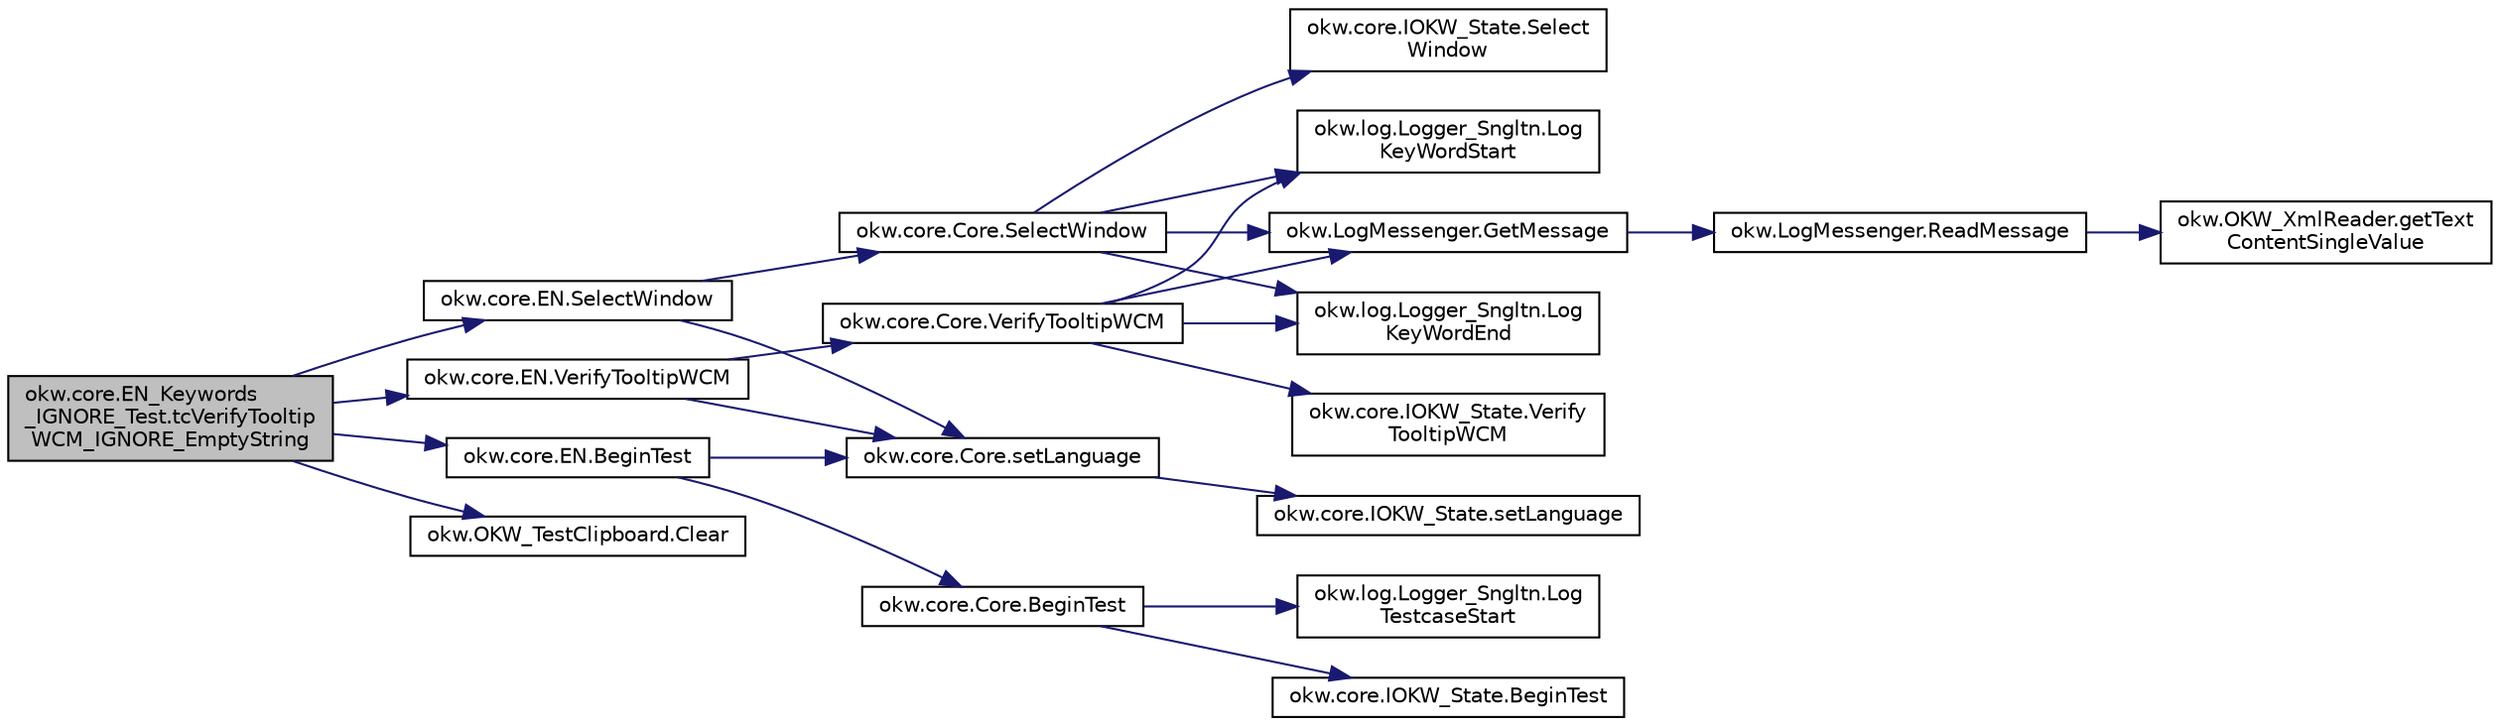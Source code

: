 digraph "okw.core.EN_Keywords_IGNORE_Test.tcVerifyTooltipWCM_IGNORE_EmptyString"
{
 // INTERACTIVE_SVG=YES
 // LATEX_PDF_SIZE
  edge [fontname="Helvetica",fontsize="10",labelfontname="Helvetica",labelfontsize="10"];
  node [fontname="Helvetica",fontsize="10",shape=record];
  rankdir="LR";
  Node1564 [label="okw.core.EN_Keywords\l_IGNORE_Test.tcVerifyTooltip\lWCM_IGNORE_EmptyString",height=0.2,width=0.4,color="black", fillcolor="grey75", style="filled", fontcolor="black",tooltip=" "];
  Node1564 -> Node1565 [color="midnightblue",fontsize="10",style="solid",fontname="Helvetica"];
  Node1565 [label="okw.core.EN.BeginTest",height=0.2,width=0.4,color="black", fillcolor="white", style="filled",URL="$classokw_1_1core_1_1_e_n.html#aef613b0a3e6bb8a9623984db145cae69",tooltip="Markiert den Anfang eines neuen Testfalls."];
  Node1565 -> Node1566 [color="midnightblue",fontsize="10",style="solid",fontname="Helvetica"];
  Node1566 [label="okw.core.Core.setLanguage",height=0.2,width=0.4,color="black", fillcolor="white", style="filled",URL="$classokw_1_1core_1_1_core.html#ab4e0f723d27cb11c944ec4c82c426100",tooltip="Setzt die Sprache auf den gegebenen wert Language."];
  Node1566 -> Node1567 [color="midnightblue",fontsize="10",style="solid",fontname="Helvetica"];
  Node1567 [label="okw.core.IOKW_State.setLanguage",height=0.2,width=0.4,color="black", fillcolor="white", style="filled",URL="$interfaceokw_1_1core_1_1_i_o_k_w___state.html#a866baa0bde08a47418f54d63bdb56097",tooltip="Interne Methode zum setzen der Sprache für die sprachabhängigen Ausgaben der Dokumentation (Log)."];
  Node1565 -> Node1568 [color="midnightblue",fontsize="10",style="solid",fontname="Helvetica"];
  Node1568 [label="okw.core.Core.BeginTest",height=0.2,width=0.4,color="black", fillcolor="white", style="filled",URL="$classokw_1_1core_1_1_core.html#acfefe92468c9eb9e951846372726c4d8",tooltip="Markiert den Anfang eines neuen Testfalls."];
  Node1568 -> Node1569 [color="midnightblue",fontsize="10",style="solid",fontname="Helvetica"];
  Node1569 [label="okw.log.Logger_Sngltn.Log\lTestcaseStart",height=0.2,width=0.4,color="black", fillcolor="white", style="filled",URL="$classokw_1_1log_1_1_logger___sngltn.html#a60f4ad59db847ae61df928f9920f3deb",tooltip="Ausgabe des Testfalls."];
  Node1568 -> Node1570 [color="midnightblue",fontsize="10",style="solid",fontname="Helvetica"];
  Node1570 [label="okw.core.IOKW_State.BeginTest",height=0.2,width=0.4,color="black", fillcolor="white", style="filled",URL="$interfaceokw_1_1core_1_1_i_o_k_w___state.html#ae5480ddb1fc37eade5d899d335bc4b13",tooltip="Markiert den Anfang eines neuen Testfalls."];
  Node1564 -> Node1571 [color="midnightblue",fontsize="10",style="solid",fontname="Helvetica"];
  Node1571 [label="okw.core.EN.SelectWindow",height=0.2,width=0.4,color="black", fillcolor="white", style="filled",URL="$classokw_1_1core_1_1_e_n.html#a2b61c2b39a9cfdbdfd25fe0e3d43785b",tooltip="Setzt den Kontext auf das gegebene Fenster."];
  Node1571 -> Node1566 [color="midnightblue",fontsize="10",style="solid",fontname="Helvetica"];
  Node1571 -> Node1572 [color="midnightblue",fontsize="10",style="solid",fontname="Helvetica"];
  Node1572 [label="okw.core.Core.SelectWindow",height=0.2,width=0.4,color="black", fillcolor="white", style="filled",URL="$classokw_1_1core_1_1_core.html#a6a68660eb5e34965522896e2a5c48314",tooltip="Setzt den Kontext auf das gegebene Fenster."];
  Node1572 -> Node1573 [color="midnightblue",fontsize="10",style="solid",fontname="Helvetica"];
  Node1573 [label="okw.log.Logger_Sngltn.Log\lKeyWordStart",height=0.2,width=0.4,color="black", fillcolor="white", style="filled",URL="$classokw_1_1log_1_1_logger___sngltn.html#a70ec25e200e00ecefc544e8fd371d2ef",tooltip="Ausgabe eines Schlüsselwortes."];
  Node1572 -> Node1574 [color="midnightblue",fontsize="10",style="solid",fontname="Helvetica"];
  Node1574 [label="okw.LogMessenger.GetMessage",height=0.2,width=0.4,color="black", fillcolor="white", style="filled",URL="$classokw_1_1_log_messenger.html#af225d1f037d47b3b085175c09d78bdd2",tooltip="Holt die Log-Meldung für MethodeNmae/Textkey ohne weitere Parameter."];
  Node1574 -> Node1575 [color="midnightblue",fontsize="10",style="solid",fontname="Helvetica"];
  Node1575 [label="okw.LogMessenger.ReadMessage",height=0.2,width=0.4,color="black", fillcolor="white", style="filled",URL="$classokw_1_1_log_messenger.html#a530cd6ab82ec82a04206a2e976ec06e3",tooltip="Interne Kernfunktion holt die Log-Meldung mit Platzhaltern aus der XML-Datei."];
  Node1575 -> Node1576 [color="midnightblue",fontsize="10",style="solid",fontname="Helvetica"];
  Node1576 [label="okw.OKW_XmlReader.getText\lContentSingleValue",height=0.2,width=0.4,color="black", fillcolor="white", style="filled",URL="$classokw_1_1_o_k_w___xml_reader.html#ab920b5335a2e1429c14cc5f8e79f39eb",tooltip="Lies den TextContent eines Tag."];
  Node1572 -> Node1577 [color="midnightblue",fontsize="10",style="solid",fontname="Helvetica"];
  Node1577 [label="okw.core.IOKW_State.Select\lWindow",height=0.2,width=0.4,color="black", fillcolor="white", style="filled",URL="$interfaceokw_1_1core_1_1_i_o_k_w___state.html#ad4fc9610ed5b1176590a45b55e6ac7f0",tooltip="Setzt den Kontext auf das gegebene Fenster."];
  Node1572 -> Node1578 [color="midnightblue",fontsize="10",style="solid",fontname="Helvetica"];
  Node1578 [label="okw.log.Logger_Sngltn.Log\lKeyWordEnd",height=0.2,width=0.4,color="black", fillcolor="white", style="filled",URL="$classokw_1_1log_1_1_logger___sngltn.html#aa7d2da98631d21644da70c187f03155e",tooltip="LogKeyWordEnd:"];
  Node1564 -> Node1579 [color="midnightblue",fontsize="10",style="solid",fontname="Helvetica"];
  Node1579 [label="okw.OKW_TestClipboard.Clear",height=0.2,width=0.4,color="black", fillcolor="white", style="filled",URL="$classokw_1_1_o_k_w___test_clipboard.html#a3d244f76e3d56d57e9b4b96378f9b293",tooltip="Resets all ClipBoard-Memmber to empty String = \"\" ."];
  Node1564 -> Node1580 [color="midnightblue",fontsize="10",style="solid",fontname="Helvetica"];
  Node1580 [label="okw.core.EN.VerifyTooltipWCM",height=0.2,width=0.4,color="black", fillcolor="white", style="filled",URL="$classokw_1_1core_1_1_e_n.html#aab0f2e51f9be09e36fbd27a5c8c88511",tooltip="Prüft den Tooltip-Text eines Objektes (in den meisten Fällen ist dies der angezeigte Text)."];
  Node1580 -> Node1566 [color="midnightblue",fontsize="10",style="solid",fontname="Helvetica"];
  Node1580 -> Node1581 [color="midnightblue",fontsize="10",style="solid",fontname="Helvetica"];
  Node1581 [label="okw.core.Core.VerifyTooltipWCM",height=0.2,width=0.4,color="black", fillcolor="white", style="filled",URL="$classokw_1_1core_1_1_core.html#a160aacb0d6817770fde1faeaf6749af3",tooltip="Prüft den Tooltip-Text eines Objektes (in den meisten Fällen ist dies der angezeigte Text)."];
  Node1581 -> Node1573 [color="midnightblue",fontsize="10",style="solid",fontname="Helvetica"];
  Node1581 -> Node1574 [color="midnightblue",fontsize="10",style="solid",fontname="Helvetica"];
  Node1581 -> Node1582 [color="midnightblue",fontsize="10",style="solid",fontname="Helvetica"];
  Node1582 [label="okw.core.IOKW_State.Verify\lTooltipWCM",height=0.2,width=0.4,color="black", fillcolor="white", style="filled",URL="$interfaceokw_1_1core_1_1_i_o_k_w___state.html#a5eeafdd7f415970cddcec31fa642da02",tooltip="Prüft den Tooltip-Text eines Objektes (in den meisten Fällen ist dies der angezeigte Text)."];
  Node1581 -> Node1578 [color="midnightblue",fontsize="10",style="solid",fontname="Helvetica"];
}
